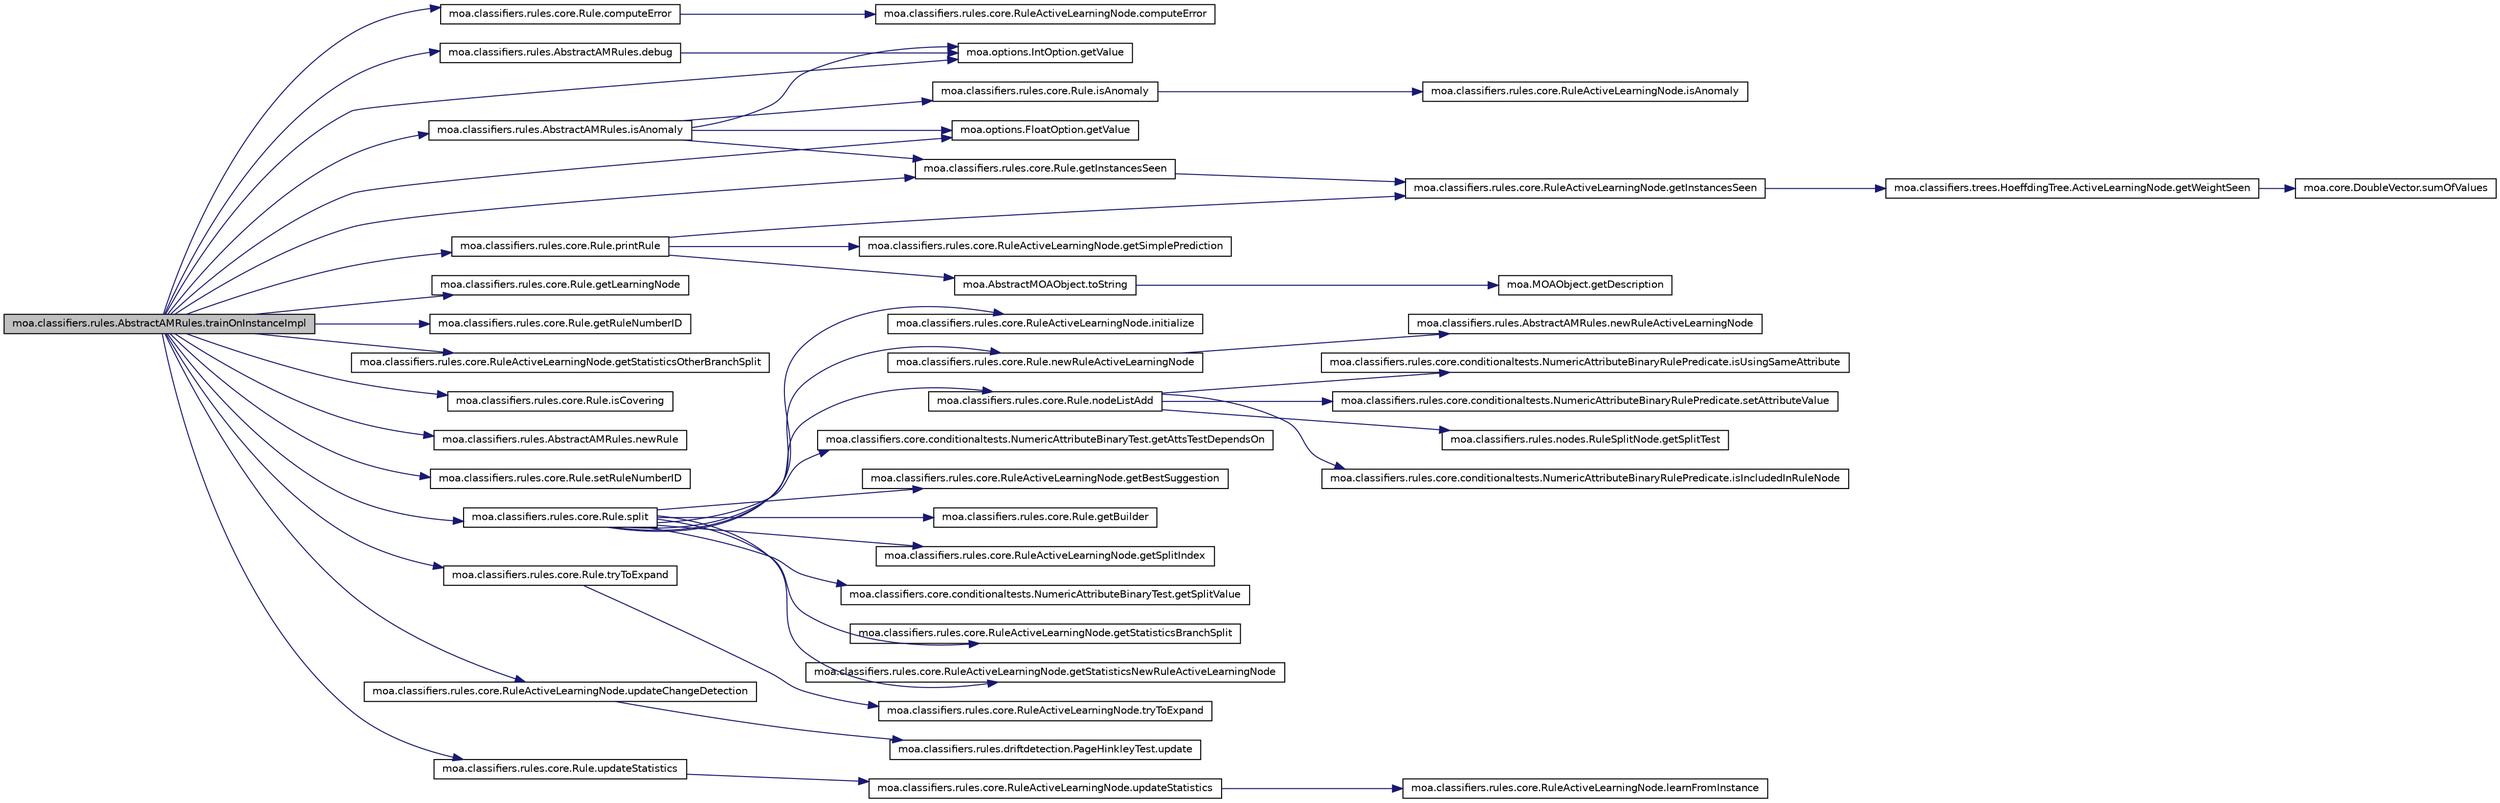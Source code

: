 digraph G
{
  edge [fontname="Helvetica",fontsize="10",labelfontname="Helvetica",labelfontsize="10"];
  node [fontname="Helvetica",fontsize="10",shape=record];
  rankdir=LR;
  Node1 [label="moa.classifiers.rules.AbstractAMRules.trainOnInstanceImpl",height=0.2,width=0.4,color="black", fillcolor="grey75", style="filled" fontcolor="black"];
  Node1 -> Node2 [color="midnightblue",fontsize="10",style="solid",fontname="Helvetica"];
  Node2 [label="moa.classifiers.rules.core.Rule.computeError",height=0.2,width=0.4,color="black", fillcolor="white", style="filled",URL="$classmoa_1_1classifiers_1_1rules_1_1core_1_1Rule.html#a913ed1eaaeb47481c47d3cc8f4c447a5"];
  Node2 -> Node3 [color="midnightblue",fontsize="10",style="solid",fontname="Helvetica"];
  Node3 [label="moa.classifiers.rules.core.RuleActiveLearningNode.computeError",height=0.2,width=0.4,color="black", fillcolor="white", style="filled",URL="$classmoa_1_1classifiers_1_1rules_1_1core_1_1RuleActiveLearningNode.html#add96e0b616c1a57e4effe8440d5312ef"];
  Node1 -> Node4 [color="midnightblue",fontsize="10",style="solid",fontname="Helvetica"];
  Node4 [label="moa.classifiers.rules.AbstractAMRules.debug",height=0.2,width=0.4,color="black", fillcolor="white", style="filled",URL="$classmoa_1_1classifiers_1_1rules_1_1AbstractAMRules.html#a2c3b905f865c54e6881b3f831429f945",tooltip="Print to console."];
  Node4 -> Node5 [color="midnightblue",fontsize="10",style="solid",fontname="Helvetica"];
  Node5 [label="moa.options.IntOption.getValue",height=0.2,width=0.4,color="black", fillcolor="white", style="filled",URL="$classmoa_1_1options_1_1IntOption.html#affae8787274b44ab7616d46b8d6c831a"];
  Node1 -> Node6 [color="midnightblue",fontsize="10",style="solid",fontname="Helvetica"];
  Node6 [label="moa.classifiers.rules.core.Rule.getInstancesSeen",height=0.2,width=0.4,color="black", fillcolor="white", style="filled",URL="$classmoa_1_1classifiers_1_1rules_1_1core_1_1Rule.html#a02c17d0af98e02ee7d16f1a800c9f095"];
  Node6 -> Node7 [color="midnightblue",fontsize="10",style="solid",fontname="Helvetica"];
  Node7 [label="moa.classifiers.rules.core.RuleActiveLearningNode.getInstancesSeen",height=0.2,width=0.4,color="black", fillcolor="white", style="filled",URL="$classmoa_1_1classifiers_1_1rules_1_1core_1_1RuleActiveLearningNode.html#ab3bbc1d2b34726d34b9fcda53b91f953"];
  Node7 -> Node8 [color="midnightblue",fontsize="10",style="solid",fontname="Helvetica"];
  Node8 [label="moa.classifiers.trees.HoeffdingTree.ActiveLearningNode.getWeightSeen",height=0.2,width=0.4,color="black", fillcolor="white", style="filled",URL="$classmoa_1_1classifiers_1_1trees_1_1HoeffdingTree_1_1ActiveLearningNode.html#a407cdfb074879e0f84460dee8ae06b04"];
  Node8 -> Node9 [color="midnightblue",fontsize="10",style="solid",fontname="Helvetica"];
  Node9 [label="moa.core.DoubleVector.sumOfValues",height=0.2,width=0.4,color="black", fillcolor="white", style="filled",URL="$classmoa_1_1core_1_1DoubleVector.html#acafa367bb17b33b844486adfa1b2780a"];
  Node1 -> Node10 [color="midnightblue",fontsize="10",style="solid",fontname="Helvetica"];
  Node10 [label="moa.classifiers.rules.core.Rule.getLearningNode",height=0.2,width=0.4,color="black", fillcolor="white", style="filled",URL="$classmoa_1_1classifiers_1_1rules_1_1core_1_1Rule.html#a3e717635dd275520d83831dadcb00a5b",tooltip="getLearningNode Method This is the way to pass info for other classes."];
  Node1 -> Node11 [color="midnightblue",fontsize="10",style="solid",fontname="Helvetica"];
  Node11 [label="moa.classifiers.rules.core.Rule.getRuleNumberID",height=0.2,width=0.4,color="black", fillcolor="white", style="filled",URL="$classmoa_1_1classifiers_1_1rules_1_1core_1_1Rule.html#aefeb2b58a156f5f158069bf297f254a3"];
  Node1 -> Node12 [color="midnightblue",fontsize="10",style="solid",fontname="Helvetica"];
  Node12 [label="moa.classifiers.rules.core.RuleActiveLearningNode.getStatisticsOtherBranchSplit",height=0.2,width=0.4,color="black", fillcolor="white", style="filled",URL="$classmoa_1_1classifiers_1_1rules_1_1core_1_1RuleActiveLearningNode.html#a55a203612ee20fbd2731bac73c233c7b"];
  Node1 -> Node13 [color="midnightblue",fontsize="10",style="solid",fontname="Helvetica"];
  Node13 [label="moa.options.FloatOption.getValue",height=0.2,width=0.4,color="black", fillcolor="white", style="filled",URL="$classmoa_1_1options_1_1FloatOption.html#a0e606a62f4ece232aa8f8cb04bb7f1cf"];
  Node1 -> Node5 [color="midnightblue",fontsize="10",style="solid",fontname="Helvetica"];
  Node1 -> Node14 [color="midnightblue",fontsize="10",style="solid",fontname="Helvetica"];
  Node14 [label="moa.classifiers.rules.AbstractAMRules.isAnomaly",height=0.2,width=0.4,color="black", fillcolor="white", style="filled",URL="$classmoa_1_1classifiers_1_1rules_1_1AbstractAMRules.html#aad1d59a778a30173f4df75dbf753abfa",tooltip="Method to verify if the instance is an anomaly."];
  Node14 -> Node6 [color="midnightblue",fontsize="10",style="solid",fontname="Helvetica"];
  Node14 -> Node13 [color="midnightblue",fontsize="10",style="solid",fontname="Helvetica"];
  Node14 -> Node5 [color="midnightblue",fontsize="10",style="solid",fontname="Helvetica"];
  Node14 -> Node15 [color="midnightblue",fontsize="10",style="solid",fontname="Helvetica"];
  Node15 [label="moa.classifiers.rules.core.Rule.isAnomaly",height=0.2,width=0.4,color="black", fillcolor="white", style="filled",URL="$classmoa_1_1classifiers_1_1rules_1_1core_1_1Rule.html#a220ca569d98bfbe716c8933482e476ac"];
  Node15 -> Node16 [color="midnightblue",fontsize="10",style="solid",fontname="Helvetica"];
  Node16 [label="moa.classifiers.rules.core.RuleActiveLearningNode.isAnomaly",height=0.2,width=0.4,color="black", fillcolor="white", style="filled",URL="$classmoa_1_1classifiers_1_1rules_1_1core_1_1RuleActiveLearningNode.html#a68c21ae6a2cf0e84bbbbd6f994f30707"];
  Node1 -> Node17 [color="midnightblue",fontsize="10",style="solid",fontname="Helvetica"];
  Node17 [label="moa.classifiers.rules.core.Rule.isCovering",height=0.2,width=0.4,color="black", fillcolor="white", style="filled",URL="$classmoa_1_1classifiers_1_1rules_1_1core_1_1Rule.html#a52f97ddb1fd6180be02efe4c61c03869"];
  Node1 -> Node18 [color="midnightblue",fontsize="10",style="solid",fontname="Helvetica"];
  Node18 [label="moa.classifiers.rules.AbstractAMRules.newRule",height=0.2,width=0.4,color="black", fillcolor="white", style="filled",URL="$classmoa_1_1classifiers_1_1rules_1_1AbstractAMRules.html#a0353434714943656a26853dcfb8ea17d",tooltip="Rule.Builder() to build an object with the parameters."];
  Node1 -> Node19 [color="midnightblue",fontsize="10",style="solid",fontname="Helvetica"];
  Node19 [label="moa.classifiers.rules.core.Rule.printRule",height=0.2,width=0.4,color="black", fillcolor="white", style="filled",URL="$classmoa_1_1classifiers_1_1rules_1_1core_1_1Rule.html#a5c7eaaf9fc1dc21b29bd8281523d24eb"];
  Node19 -> Node7 [color="midnightblue",fontsize="10",style="solid",fontname="Helvetica"];
  Node19 -> Node20 [color="midnightblue",fontsize="10",style="solid",fontname="Helvetica"];
  Node20 [label="moa.classifiers.rules.core.RuleActiveLearningNode.getSimplePrediction",height=0.2,width=0.4,color="black", fillcolor="white", style="filled",URL="$classmoa_1_1classifiers_1_1rules_1_1core_1_1RuleActiveLearningNode.html#a2babce109833367a954eba375119a4b9"];
  Node19 -> Node21 [color="midnightblue",fontsize="10",style="solid",fontname="Helvetica"];
  Node21 [label="moa.AbstractMOAObject.toString",height=0.2,width=0.4,color="black", fillcolor="white", style="filled",URL="$classmoa_1_1AbstractMOAObject.html#ac686fd3b07c734cf21f1894376fe402d",tooltip="Returns a description of the object."];
  Node21 -> Node22 [color="midnightblue",fontsize="10",style="solid",fontname="Helvetica"];
  Node22 [label="moa.MOAObject.getDescription",height=0.2,width=0.4,color="black", fillcolor="white", style="filled",URL="$interfacemoa_1_1MOAObject.html#afdaf5098f1fe6c852018ce64c28e17f5",tooltip="Returns a string representation of this object."];
  Node1 -> Node23 [color="midnightblue",fontsize="10",style="solid",fontname="Helvetica"];
  Node23 [label="moa.classifiers.rules.core.Rule.setRuleNumberID",height=0.2,width=0.4,color="black", fillcolor="white", style="filled",URL="$classmoa_1_1classifiers_1_1rules_1_1core_1_1Rule.html#ac1edea6b4b4c82f91daec8bd9a60aa46"];
  Node1 -> Node24 [color="midnightblue",fontsize="10",style="solid",fontname="Helvetica"];
  Node24 [label="moa.classifiers.rules.core.Rule.split",height=0.2,width=0.4,color="black", fillcolor="white", style="filled",URL="$classmoa_1_1classifiers_1_1rules_1_1core_1_1Rule.html#a9cb43ab6207432da1bba0591ce3867b1"];
  Node24 -> Node25 [color="midnightblue",fontsize="10",style="solid",fontname="Helvetica"];
  Node25 [label="moa.classifiers.core.conditionaltests.NumericAttributeBinaryTest.getAttsTestDependsOn",height=0.2,width=0.4,color="black", fillcolor="white", style="filled",URL="$classmoa_1_1classifiers_1_1core_1_1conditionaltests_1_1NumericAttributeBinaryTest.html#a88682c16f827e856e77a0e25735b6d1b",tooltip="Returns an array with the attributes that the test depends on."];
  Node24 -> Node26 [color="midnightblue",fontsize="10",style="solid",fontname="Helvetica"];
  Node26 [label="moa.classifiers.rules.core.RuleActiveLearningNode.getBestSuggestion",height=0.2,width=0.4,color="black", fillcolor="white", style="filled",URL="$classmoa_1_1classifiers_1_1rules_1_1core_1_1RuleActiveLearningNode.html#a152d40c43cde47eaa44a8db9a8eac1b2"];
  Node24 -> Node27 [color="midnightblue",fontsize="10",style="solid",fontname="Helvetica"];
  Node27 [label="moa.classifiers.rules.core.Rule.getBuilder",height=0.2,width=0.4,color="black", fillcolor="white", style="filled",URL="$classmoa_1_1classifiers_1_1rules_1_1core_1_1Rule.html#ac87321dcb367f425d5294d2424ac3b5d"];
  Node24 -> Node28 [color="midnightblue",fontsize="10",style="solid",fontname="Helvetica"];
  Node28 [label="moa.classifiers.rules.core.RuleActiveLearningNode.getSplitIndex",height=0.2,width=0.4,color="black", fillcolor="white", style="filled",URL="$classmoa_1_1classifiers_1_1rules_1_1core_1_1RuleActiveLearningNode.html#a5361785a268419b3e00f8f4c0151de41"];
  Node24 -> Node29 [color="midnightblue",fontsize="10",style="solid",fontname="Helvetica"];
  Node29 [label="moa.classifiers.core.conditionaltests.NumericAttributeBinaryTest.getSplitValue",height=0.2,width=0.4,color="black", fillcolor="white", style="filled",URL="$classmoa_1_1classifiers_1_1core_1_1conditionaltests_1_1NumericAttributeBinaryTest.html#add37b7285219acf08970de6a070df1c7"];
  Node24 -> Node30 [color="midnightblue",fontsize="10",style="solid",fontname="Helvetica"];
  Node30 [label="moa.classifiers.rules.core.RuleActiveLearningNode.getStatisticsBranchSplit",height=0.2,width=0.4,color="black", fillcolor="white", style="filled",URL="$classmoa_1_1classifiers_1_1rules_1_1core_1_1RuleActiveLearningNode.html#a2213050c789d6c97ca68ad36393f2b3f"];
  Node24 -> Node31 [color="midnightblue",fontsize="10",style="solid",fontname="Helvetica"];
  Node31 [label="moa.classifiers.rules.core.RuleActiveLearningNode.getStatisticsNewRuleActiveLearningNode",height=0.2,width=0.4,color="black", fillcolor="white", style="filled",URL="$classmoa_1_1classifiers_1_1rules_1_1core_1_1RuleActiveLearningNode.html#a077d31d620efa4b86c0ce78d0d2c29c9"];
  Node24 -> Node32 [color="midnightblue",fontsize="10",style="solid",fontname="Helvetica"];
  Node32 [label="moa.classifiers.rules.core.RuleActiveLearningNode.initialize",height=0.2,width=0.4,color="black", fillcolor="white", style="filled",URL="$classmoa_1_1classifiers_1_1rules_1_1core_1_1RuleActiveLearningNode.html#ae69cdf6f6531ddb95654dd872e596532"];
  Node24 -> Node33 [color="midnightblue",fontsize="10",style="solid",fontname="Helvetica"];
  Node33 [label="moa.classifiers.rules.core.Rule.newRuleActiveLearningNode",height=0.2,width=0.4,color="black", fillcolor="white", style="filled",URL="$classmoa_1_1classifiers_1_1rules_1_1core_1_1Rule.html#ad2614fab08df51e89cc088aef75a58cf"];
  Node33 -> Node34 [color="midnightblue",fontsize="10",style="solid",fontname="Helvetica"];
  Node34 [label="moa.classifiers.rules.AbstractAMRules.newRuleActiveLearningNode",height=0.2,width=0.4,color="black", fillcolor="white", style="filled",URL="$classmoa_1_1classifiers_1_1rules_1_1AbstractAMRules.html#a44f98c7a5e03645d7b623579e4777363"];
  Node24 -> Node35 [color="midnightblue",fontsize="10",style="solid",fontname="Helvetica"];
  Node35 [label="moa.classifiers.rules.core.Rule.nodeListAdd",height=0.2,width=0.4,color="black", fillcolor="white", style="filled",URL="$classmoa_1_1classifiers_1_1rules_1_1core_1_1Rule.html#a17b377f549bcde49fc24e86a0d3b7ec9"];
  Node35 -> Node36 [color="midnightblue",fontsize="10",style="solid",fontname="Helvetica"];
  Node36 [label="moa.classifiers.rules.nodes.RuleSplitNode.getSplitTest",height=0.2,width=0.4,color="black", fillcolor="white", style="filled",URL="$classmoa_1_1classifiers_1_1rules_1_1nodes_1_1RuleSplitNode.html#a9b9555173765211a07bb007523899dcf"];
  Node35 -> Node37 [color="midnightblue",fontsize="10",style="solid",fontname="Helvetica"];
  Node37 [label="moa.classifiers.rules.core.conditionaltests.NumericAttributeBinaryRulePredicate.isIncludedInRuleNode",height=0.2,width=0.4,color="black", fillcolor="white", style="filled",URL="$classmoa_1_1classifiers_1_1rules_1_1core_1_1conditionaltests_1_1NumericAttributeBinaryRulePredicate.html#ae0ad82b34b75cbd32f017ba9a84b9926"];
  Node35 -> Node38 [color="midnightblue",fontsize="10",style="solid",fontname="Helvetica"];
  Node38 [label="moa.classifiers.rules.core.conditionaltests.NumericAttributeBinaryRulePredicate.isUsingSameAttribute",height=0.2,width=0.4,color="black", fillcolor="white", style="filled",URL="$classmoa_1_1classifiers_1_1rules_1_1core_1_1conditionaltests_1_1NumericAttributeBinaryRulePredicate.html#aa3a7bdc62108522f622c8e10a3c3f75b"];
  Node35 -> Node39 [color="midnightblue",fontsize="10",style="solid",fontname="Helvetica"];
  Node39 [label="moa.classifiers.rules.core.conditionaltests.NumericAttributeBinaryRulePredicate.setAttributeValue",height=0.2,width=0.4,color="black", fillcolor="white", style="filled",URL="$classmoa_1_1classifiers_1_1rules_1_1core_1_1conditionaltests_1_1NumericAttributeBinaryRulePredicate.html#a94b7ecdc126d562b56b2ca13f160ee88"];
  Node1 -> Node40 [color="midnightblue",fontsize="10",style="solid",fontname="Helvetica"];
  Node40 [label="moa.classifiers.rules.core.Rule.tryToExpand",height=0.2,width=0.4,color="black", fillcolor="white", style="filled",URL="$classmoa_1_1classifiers_1_1rules_1_1core_1_1Rule.html#a3682da48645e1eedefe7f4f54eaabbe0",tooltip="Try to Expand method."];
  Node40 -> Node41 [color="midnightblue",fontsize="10",style="solid",fontname="Helvetica"];
  Node41 [label="moa.classifiers.rules.core.RuleActiveLearningNode.tryToExpand",height=0.2,width=0.4,color="black", fillcolor="white", style="filled",URL="$classmoa_1_1classifiers_1_1rules_1_1core_1_1RuleActiveLearningNode.html#a2f6a4ceceafd1dbd928ef9d29cf18e25"];
  Node1 -> Node42 [color="midnightblue",fontsize="10",style="solid",fontname="Helvetica"];
  Node42 [label="moa.classifiers.rules.core.RuleActiveLearningNode.updateChangeDetection",height=0.2,width=0.4,color="black", fillcolor="white", style="filled",URL="$classmoa_1_1classifiers_1_1rules_1_1core_1_1RuleActiveLearningNode.html#a873cae0c40c3b71133d312efad6208b2"];
  Node42 -> Node43 [color="midnightblue",fontsize="10",style="solid",fontname="Helvetica"];
  Node43 [label="moa.classifiers.rules.driftdetection.PageHinkleyTest.update",height=0.2,width=0.4,color="black", fillcolor="white", style="filled",URL="$classmoa_1_1classifiers_1_1rules_1_1driftdetection_1_1PageHinkleyTest.html#ab376b4fb607ea6e321f91d9da46ec6ef"];
  Node1 -> Node44 [color="midnightblue",fontsize="10",style="solid",fontname="Helvetica"];
  Node44 [label="moa.classifiers.rules.core.Rule.updateStatistics",height=0.2,width=0.4,color="black", fillcolor="white", style="filled",URL="$classmoa_1_1classifiers_1_1rules_1_1core_1_1Rule.html#a2572d2435e81eef1d85b7df97e04e4ee"];
  Node44 -> Node45 [color="midnightblue",fontsize="10",style="solid",fontname="Helvetica"];
  Node45 [label="moa.classifiers.rules.core.RuleActiveLearningNode.updateStatistics",height=0.2,width=0.4,color="black", fillcolor="white", style="filled",URL="$classmoa_1_1classifiers_1_1rules_1_1core_1_1RuleActiveLearningNode.html#a6dd92c2fe30fdb1f08affaafd306ea35"];
  Node45 -> Node46 [color="midnightblue",fontsize="10",style="solid",fontname="Helvetica"];
  Node46 [label="moa.classifiers.rules.core.RuleActiveLearningNode.learnFromInstance",height=0.2,width=0.4,color="black", fillcolor="white", style="filled",URL="$classmoa_1_1classifiers_1_1rules_1_1core_1_1RuleActiveLearningNode.html#a03c5c659143d1a3cb2987d7cdcebbe75"];
}
